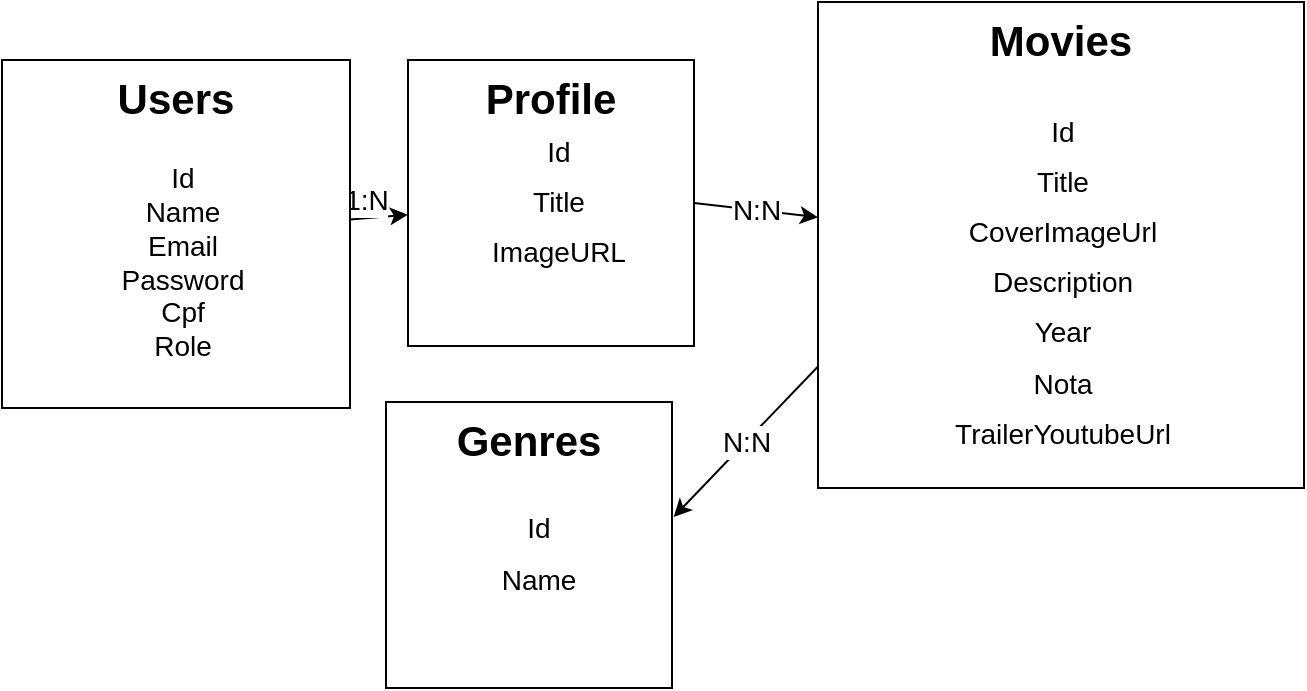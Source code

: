 <mxfile>
    <diagram id="ItKsI4qIQaQC1rmIp6Tm" name="Page-1">
        <mxGraphModel dx="516" dy="506" grid="0" gridSize="10" guides="1" tooltips="1" connect="1" arrows="1" fold="1" page="1" pageScale="1" pageWidth="827" pageHeight="1169" math="0" shadow="0">
            <root>
                <mxCell id="0"/>
                <mxCell id="1" parent="0"/>
                <mxCell id="13" value="1:N" style="edgeStyle=none;html=1;fontFamily=Helvetica;fontSize=14;" edge="1" parent="1" source="2" target="5">
                    <mxGeometry x="-0.413" y="9" relative="1" as="geometry">
                        <mxPoint as="offset"/>
                    </mxGeometry>
                </mxCell>
                <mxCell id="2" value="&lt;font style=&quot;font-size: 21px&quot;&gt;&lt;b&gt;Users&lt;br&gt;&lt;/b&gt;&lt;br&gt;&lt;br&gt;&lt;/font&gt;" style="whiteSpace=wrap;html=1;aspect=fixed;fontFamily=Helvetica;horizontal=1;verticalAlign=top;" vertex="1" parent="1">
                    <mxGeometry x="24" y="40" width="174" height="174" as="geometry"/>
                </mxCell>
                <mxCell id="4" value="&lt;span&gt;Id&lt;br&gt;Name&lt;/span&gt;&lt;br&gt;&lt;span&gt;Email&lt;/span&gt;&lt;br&gt;&lt;span&gt;Password&lt;/span&gt;&lt;br&gt;&lt;span&gt;Cpf&lt;/span&gt;&lt;br&gt;&lt;span&gt;Role&lt;/span&gt;" style="text;html=1;resizable=0;autosize=1;align=center;verticalAlign=middle;points=[];fillColor=none;strokeColor=none;rounded=0;fontFamily=Helvetica;fontSize=14;" vertex="1" parent="1">
                    <mxGeometry x="78" y="88" width="71" height="106" as="geometry"/>
                </mxCell>
                <mxCell id="16" value="N:N" style="edgeStyle=none;html=1;exitX=1;exitY=0.5;exitDx=0;exitDy=0;fontFamily=Helvetica;fontSize=14;" edge="1" parent="1" source="5" target="7">
                    <mxGeometry relative="1" as="geometry"/>
                </mxCell>
                <mxCell id="5" value="&lt;font style=&quot;font-size: 21px&quot;&gt;&lt;b&gt;Profile&lt;br&gt;&lt;/b&gt;&lt;br&gt;&lt;br&gt;&lt;br&gt;&lt;/font&gt;" style="whiteSpace=wrap;html=1;aspect=fixed;fontFamily=Helvetica;horizontal=1;verticalAlign=top;" vertex="1" parent="1">
                    <mxGeometry x="227" y="40" width="143" height="143" as="geometry"/>
                </mxCell>
                <mxCell id="6" value="&lt;font style=&quot;font-size: 14px&quot;&gt;Id&lt;br&gt;Title&lt;br&gt;ImageURL&lt;/font&gt;" style="text;html=1;resizable=0;autosize=1;align=center;verticalAlign=middle;points=[];fillColor=none;strokeColor=none;rounded=0;fontFamily=Helvetica;fontSize=21;" vertex="1" parent="1">
                    <mxGeometry x="263" y="63" width="77" height="89" as="geometry"/>
                </mxCell>
                <mxCell id="15" value="N:N" style="edgeStyle=none;html=1;exitX=0;exitY=0.75;exitDx=0;exitDy=0;entryX=1.006;entryY=0.402;entryDx=0;entryDy=0;entryPerimeter=0;fontFamily=Helvetica;fontSize=14;" edge="1" parent="1" source="7" target="11">
                    <mxGeometry relative="1" as="geometry"/>
                </mxCell>
                <mxCell id="7" value="&lt;font style=&quot;font-size: 21px&quot;&gt;&lt;b&gt;Movies&lt;/b&gt;&lt;br&gt;&lt;br&gt;&lt;/font&gt;" style="whiteSpace=wrap;html=1;aspect=fixed;fontFamily=Helvetica;horizontal=1;verticalAlign=top;" vertex="1" parent="1">
                    <mxGeometry x="432" y="11" width="243" height="243" as="geometry"/>
                </mxCell>
                <mxCell id="8" value="&lt;font style=&quot;font-size: 14px&quot;&gt;Id&lt;br&gt;Title&lt;br&gt;CoverImageUrl&lt;br&gt;Description&lt;br&gt;Year&lt;br&gt;Nota&lt;br&gt;TrailerYoutubeUrl&lt;br&gt;&lt;br&gt;&lt;br&gt;&lt;br&gt;&lt;/font&gt;" style="text;html=1;resizable=0;autosize=1;align=center;verticalAlign=middle;points=[];fillColor=none;strokeColor=none;rounded=0;fontFamily=Helvetica;fontSize=21;" vertex="1" parent="1">
                    <mxGeometry x="494.5" y="42" width="118" height="287" as="geometry"/>
                </mxCell>
                <mxCell id="11" value="&lt;font style=&quot;font-size: 21px&quot;&gt;&lt;b&gt;Genres&lt;/b&gt;&lt;br&gt;&lt;br&gt;&lt;br&gt;&lt;/font&gt;" style="whiteSpace=wrap;html=1;aspect=fixed;fontFamily=Helvetica;horizontal=1;verticalAlign=top;" vertex="1" parent="1">
                    <mxGeometry x="216" y="211" width="143" height="143" as="geometry"/>
                </mxCell>
                <mxCell id="12" value="&lt;font style=&quot;font-size: 14px&quot;&gt;Id&lt;br&gt;Name&lt;br&gt;&lt;/font&gt;" style="text;html=1;resizable=0;autosize=1;align=center;verticalAlign=middle;points=[];fillColor=none;strokeColor=none;rounded=0;fontFamily=Helvetica;fontSize=21;" vertex="1" parent="1">
                    <mxGeometry x="268" y="253" width="47" height="61" as="geometry"/>
                </mxCell>
            </root>
        </mxGraphModel>
    </diagram>
</mxfile>